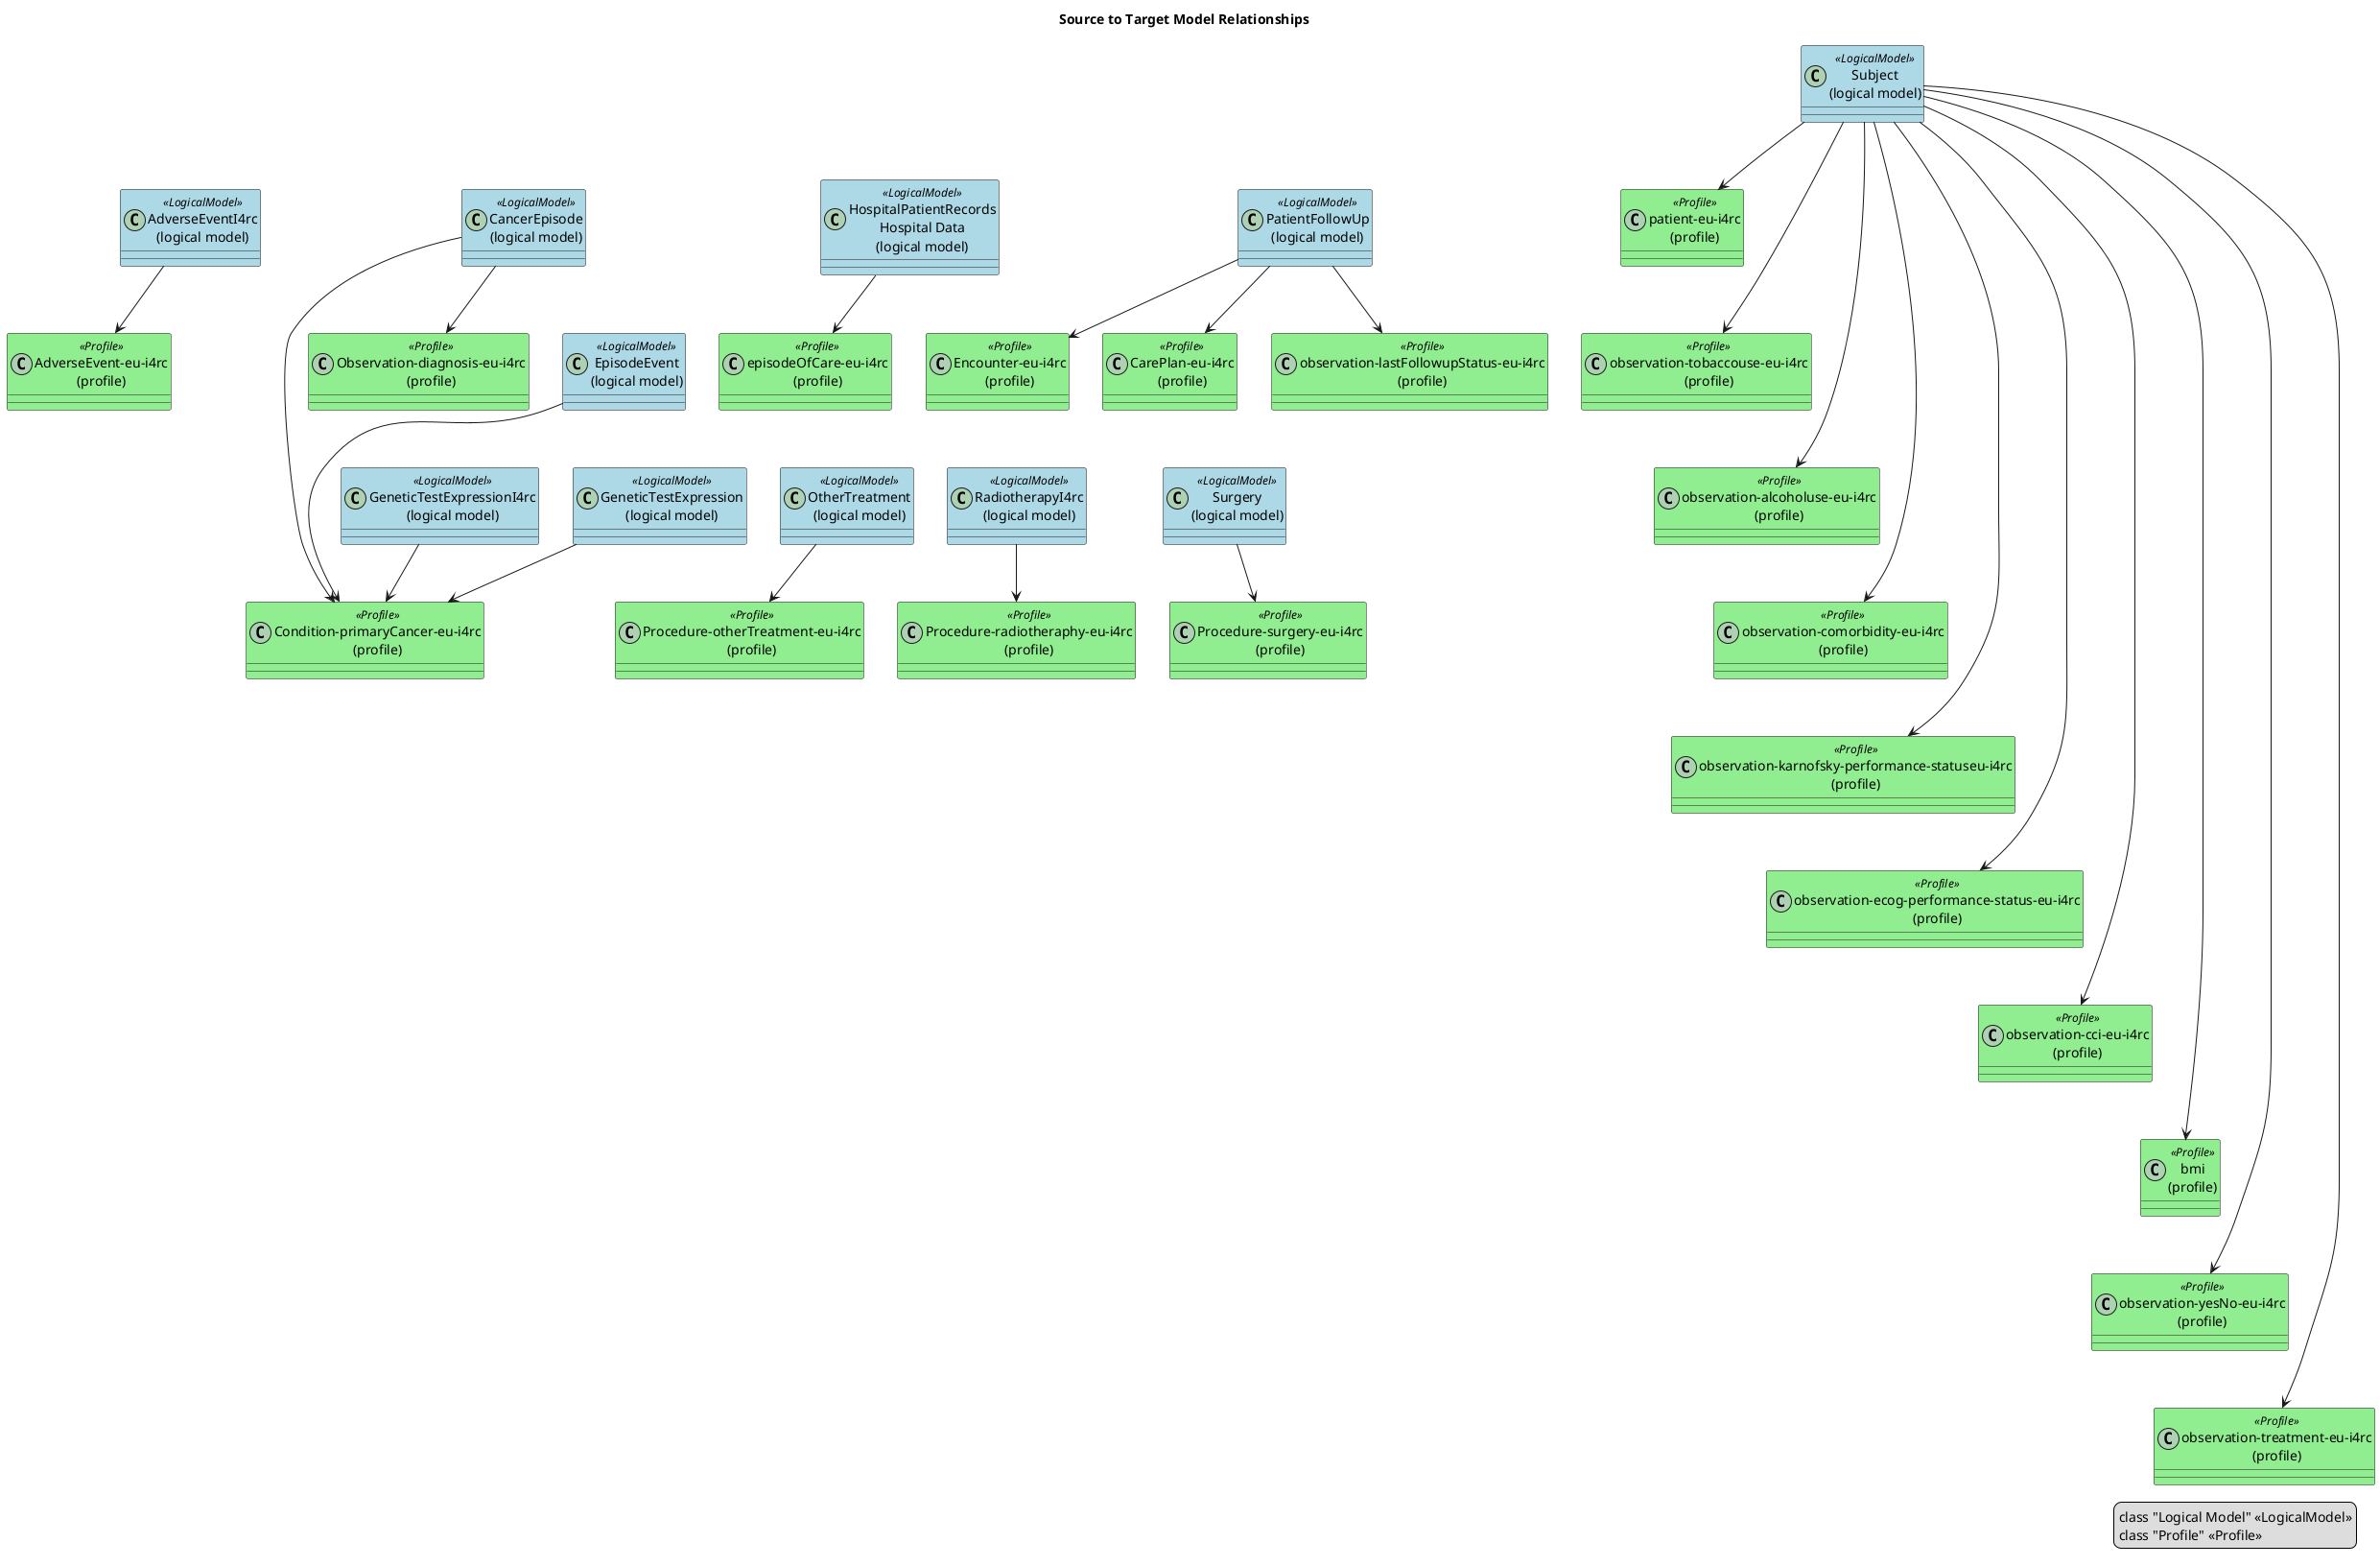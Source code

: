 @startuml
title Source to Target Model Relationships

!define RECTANGLE class
skinparam class {
    BackgroundColor<<LogicalModel>> #LightBlue
    BackgroundColor<<Profile>> #LightGreen
}

RECTANGLE "Subject\n(logical model)" as Subject <<LogicalModel>>
url of Subject is [[StructureDefinition-Subject.html]]
Subject -[hidden]-> Subject

RECTANGLE "AdverseEventI4rc\n(logical model)" as AdverseEventI4rc <<LogicalModel>>
url of AdverseEventI4rc is [[StructureDefinition-AdverseEventI4rc.html]]
RECTANGLE "AdverseEvent-eu-i4rc\n(profile)" as Target1 <<Profile>>
url of Target1 is [[StructureDefinition-AdverseEvent-eu-i4rc.html]]
AdverseEventI4rc --> Target1
Subject -[hidden]-> AdverseEventI4rc

RECTANGLE "CancerEpisode\n(logical model)" as CancerEpisode <<LogicalModel>>
url of CancerEpisode is [[StructureDefinition-CancerEpisode.html]]
RECTANGLE "Condition-primaryCancer-eu-i4rc\n(profile)" as Target2 <<Profile>>
url of Target2 is [[StructureDefinition-Condition-primaryCancer-eu-i4rc.html]]
CancerEpisode --> Target2
RECTANGLE "Observation-diagnosis-eu-i4rc\n(profile)" as Target3 <<Profile>>
url of Target3 is [[StructureDefinition-Observation-diagnosis-eu-i4rc.html]]
CancerEpisode --> Target3
Subject -[hidden]-> CancerEpisode

RECTANGLE "EpisodeEvent\n(logical model)" as EpisodeEvent <<LogicalModel>>
url of EpisodeEvent is [[StructureDefinition-EpisodeEvent.html]]
EpisodeEvent --> Target2
CancerEpisode -[hidden]-> EpisodeEvent

RECTANGLE "GeneticTestExpressionI4rc\n(logical model)" as GeneticTestExpressionI4rc <<LogicalModel>>
url of GeneticTestExpressionI4rc is [[StructureDefinition-GeneticTestExpressionI4rc.html]]
GeneticTestExpressionI4rc --> Target2
EpisodeEvent -[hidden]-> GeneticTestExpressionI4rc

RECTANGLE "GeneticTestExpression\n(logical model)" as GeneticTestExpression <<LogicalModel>>
url of GeneticTestExpression is [[StructureDefinition-GeneticTestExpression.html]]
GeneticTestExpression --> Target2
EpisodeEvent -[hidden]-> GeneticTestExpression

RECTANGLE "HospitalPatientRecords\nHospital Data\n(logical model)" as HospitalPatientRecords <<LogicalModel>>
url of HospitalPatientRecords is [[StructureDefinition-HospitalPatientRecords.html]]
RECTANGLE "episodeOfCare-eu-i4rc\n(profile)" as Target7 <<Profile>>
url of Target7 is [[StructureDefinition-episodeOfCare-eu-i4rc.html]]
HospitalPatientRecords --> Target7
Subject -[hidden]-> HospitalPatientRecords

RECTANGLE "OtherTreatment\n(logical model)" as OtherTreatment <<LogicalModel>>
url of OtherTreatment is [[StructureDefinition-OtherTreatment.html]]
RECTANGLE "Procedure-otherTreatment-eu-i4rc\n(profile)" as Target8 <<Profile>>
url of Target8 is [[StructureDefinition-Procedure-otherTreatment-eu-i4rc.html]]
OtherTreatment --> Target8
EpisodeEvent -[hidden]-> OtherTreatment

RECTANGLE "PatientFollowUp\n(logical model)" as PatientFollowUp <<LogicalModel>>
url of PatientFollowUp is [[StructureDefinition-PatientFollowUp.html]]
RECTANGLE "Encounter-eu-i4rc\n(profile)" as Target9 <<Profile>>
url of Target9 is [[StructureDefinition-Encounter-eu-i4rc.html]]
PatientFollowUp --> Target9
RECTANGLE "CarePlan-eu-i4rc\n(profile)" as Target10 <<Profile>>
url of Target10 is [[StructureDefinition-CarePlan-eu-i4rc.html]]
PatientFollowUp --> Target10
RECTANGLE "observation-lastFollowupStatus-eu-i4rc\n(profile)" as Target11 <<Profile>>
url of Target11 is [[StructureDefinition-observation-lastFollowupStatus-eu-i4rc.html]]
PatientFollowUp --> Target11
Subject -[hidden]-> PatientFollowUp

RECTANGLE "RadiotherapyI4rc\n(logical model)" as RadiotherapyI4rc <<LogicalModel>>
url of RadiotherapyI4rc is [[StructureDefinition-RadiotherapyI4rc.html]]
RECTANGLE "Procedure-radiotheraphy-eu-i4rc\n(profile)" as Target12 <<Profile>>
url of Target12 is [[StructureDefinition-Procedure-radiotheraphy-eu-i4rc.html]]
RadiotherapyI4rc --> Target12
EpisodeEvent -[hidden]-> RadiotherapyI4rc

RECTANGLE "patient-eu-i4rc\n(profile)" as Target13 <<Profile>>
url of Target13 is [[StructureDefinition-patient-eu-i4rc.html]]
Subject --> Target13

RECTANGLE "observation-tobaccouse-eu-i4rc\n(profile)" as Target14 <<Profile>>
url of Target14 is [[StructureDefinition-observation-tobaccouse-eu-i4rc.html]]
Subject --> Target14

RECTANGLE "observation-alcoholuse-eu-i4rc\n(profile)" as Target15 <<Profile>>
url of Target15 is [[StructureDefinition-observation-alcoholuse-eu-i4rc.html]]
Subject --> Target15

RECTANGLE "observation-comorbidity-eu-i4rc\n(profile)" as Target16 <<Profile>>
url of Target16 is [[StructureDefinition-observation-comorbidity-eu-i4rc.html]]
Subject --> Target16

RECTANGLE "observation-karnofsky-performance-statuseu-i4rc\n(profile)" as Target17 <<Profile>>
url of Target17 is [[StructureDefinition-observation-karnofsky-performance-statuseu-i4rc.html]]
Subject --> Target17

RECTANGLE "observation-ecog-performance-status-eu-i4rc\n(profile)" as Target18 <<Profile>>
url of Target18 is [[StructureDefinition-observation-ecog-performance-status-eu-i4rc.html]]
Subject --> Target18

RECTANGLE "observation-cci-eu-i4rc\n(profile)" as Target19 <<Profile>>
url of Target19 is [[StructureDefinition-observation-cci-eu-i4rc.html]]
Subject --> Target19

RECTANGLE "bmi\n(profile)" as Target20 <<Profile>>
url of Target20 is [[StructureDefinition-bmi.html]]
Subject --> Target20

RECTANGLE "observation-yesNo-eu-i4rc\n(profile)" as Target21 <<Profile>>
url of Target21 is [[StructureDefinition-observation-yesNo-eu-i4rc.html]]
Subject --> Target21

RECTANGLE "observation-treatment-eu-i4rc\n(profile)" as Target22 <<Profile>>
url of Target22 is [[StructureDefinition-observation-treatment-eu-i4rc.html]]
Subject --> Target22

RECTANGLE "Surgery\n(logical model)" as Surgery <<LogicalModel>>
url of Surgery is [[StructureDefinition-Surgery.html]]
RECTANGLE "Procedure-surgery-eu-i4rc\n(profile)" as Target23 <<Profile>>
url of Target23 is [[StructureDefinition-Procedure-surgery-eu-i4rc.html]]
Surgery --> Target23
EpisodeEvent -[hidden]-> Surgery

legend right
  RECTANGLE "Logical Model" <<LogicalModel>>
  RECTANGLE "Profile" <<Profile>>
end legend

Subject -[hidden]-> Target13
Target13 -[hidden]-> Target14
Target14 -[hidden]-> Target15
Target15 -[hidden]-> Target16
Target16 -[hidden]-> Target17
Target17 -[hidden]-> Target18
Target18 -[hidden]-> Target19
Target19 -[hidden]-> Target20
Target20 -[hidden]-> Target21
Target21 -[hidden]-> Target22

@enduml
